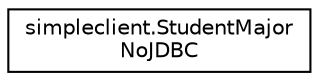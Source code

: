 digraph "Graphical Class Hierarchy"
{
  edge [fontname="Helvetica",fontsize="10",labelfontname="Helvetica",labelfontsize="10"];
  node [fontname="Helvetica",fontsize="10",shape=record];
  rankdir="LR";
  Node0 [label="simpleclient.StudentMajor\lNoJDBC",height=0.2,width=0.4,color="black", fillcolor="white", style="filled",URL="$classsimpleclient_1_1StudentMajorNoJDBC.html"];
}
